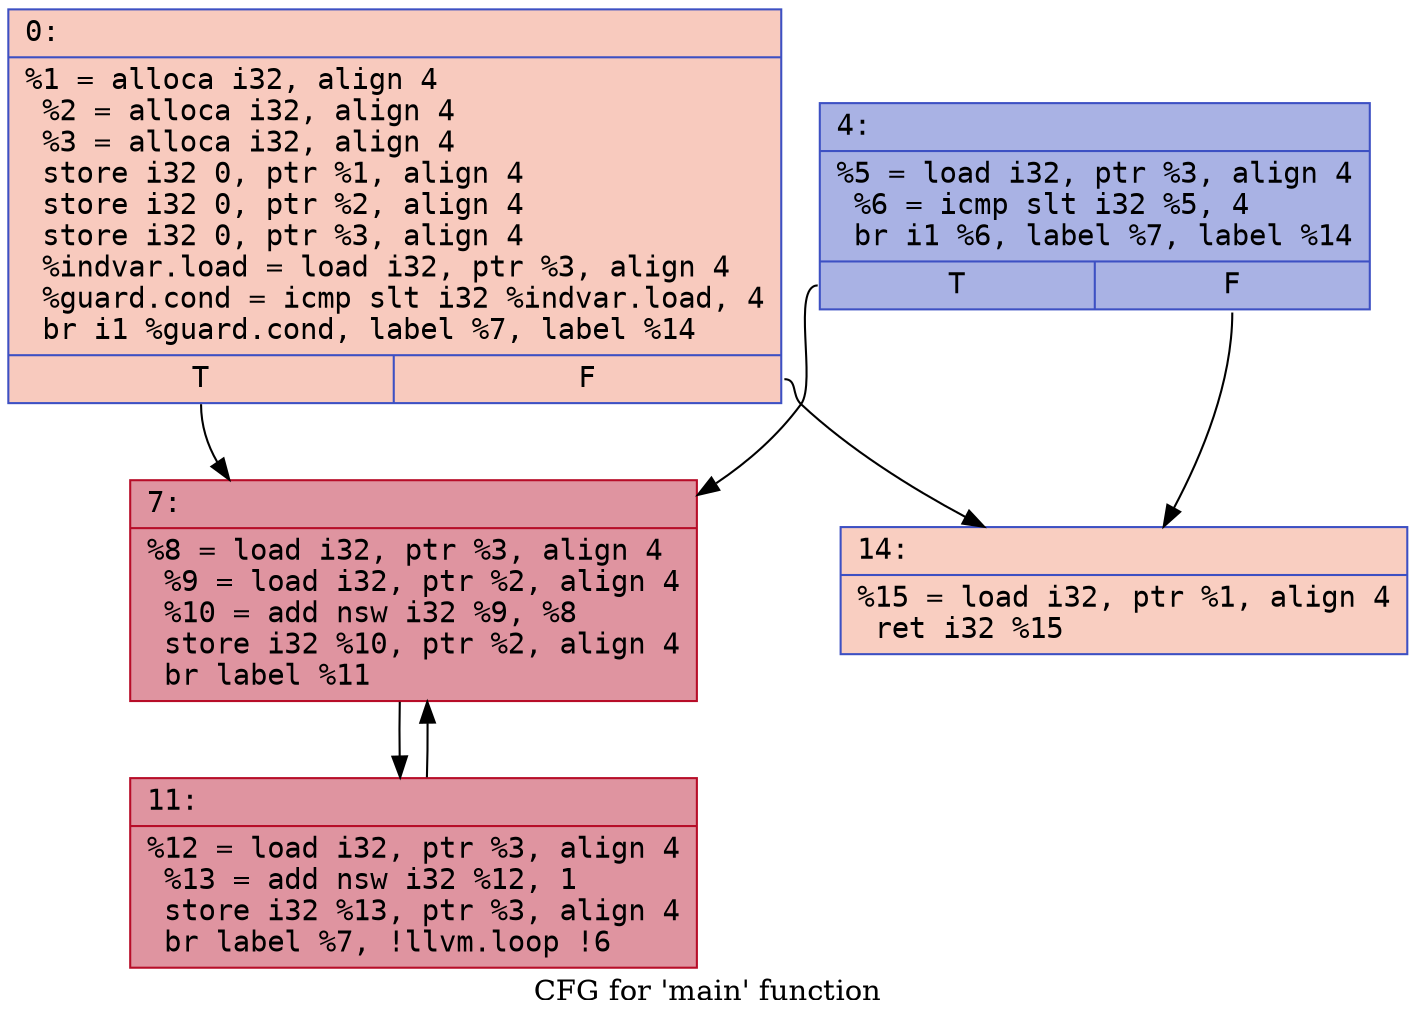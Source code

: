 digraph "CFG for 'main' function" {
	label="CFG for 'main' function";

	Node0x62c7e46002b0 [shape=record,color="#3d50c3ff", style=filled, fillcolor="#ef886b70" fontname="Courier",label="{0:\l|  %1 = alloca i32, align 4\l  %2 = alloca i32, align 4\l  %3 = alloca i32, align 4\l  store i32 0, ptr %1, align 4\l  store i32 0, ptr %2, align 4\l  store i32 0, ptr %3, align 4\l  %indvar.load = load i32, ptr %3, align 4\l  %guard.cond = icmp slt i32 %indvar.load, 4\l  br i1 %guard.cond, label %7, label %14\l|{<s0>T|<s1>F}}"];
	Node0x62c7e46002b0:s0 -> Node0x62c7e46003d0;
	Node0x62c7e46002b0:s1 -> Node0x62c7e4602ea0;
	Node0x62c7e4602ff0 [shape=record,color="#3d50c3ff", style=filled, fillcolor="#3d50c370" fontname="Courier",label="{4:\l|  %5 = load i32, ptr %3, align 4\l  %6 = icmp slt i32 %5, 4\l  br i1 %6, label %7, label %14\l|{<s0>T|<s1>F}}"];
	Node0x62c7e4602ff0:s0 -> Node0x62c7e46003d0;
	Node0x62c7e4602ff0:s1 -> Node0x62c7e4602ea0;
	Node0x62c7e46003d0 [shape=record,color="#b70d28ff", style=filled, fillcolor="#b70d2870" fontname="Courier",label="{7:\l|  %8 = load i32, ptr %3, align 4\l  %9 = load i32, ptr %2, align 4\l  %10 = add nsw i32 %9, %8\l  store i32 %10, ptr %2, align 4\l  br label %11\l}"];
	Node0x62c7e46003d0 -> Node0x62c7e4603480;
	Node0x62c7e4603480 [shape=record,color="#b70d28ff", style=filled, fillcolor="#b70d2870" fontname="Courier",label="{11:\l|  %12 = load i32, ptr %3, align 4\l  %13 = add nsw i32 %12, 1\l  store i32 %13, ptr %3, align 4\l  br label %7, !llvm.loop !6\l}"];
	Node0x62c7e4603480 -> Node0x62c7e46003d0;
	Node0x62c7e4602ea0 [shape=record,color="#3d50c3ff", style=filled, fillcolor="#f2907270" fontname="Courier",label="{14:\l|  %15 = load i32, ptr %1, align 4\l  ret i32 %15\l}"];
}
